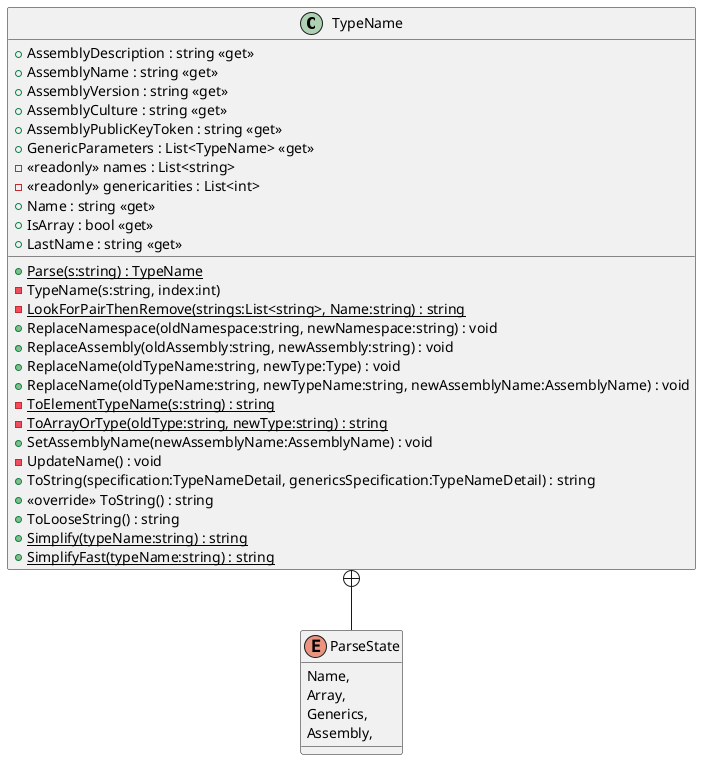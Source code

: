 @startuml
class TypeName {
    + AssemblyDescription : string <<get>>
    + AssemblyName : string <<get>>
    + AssemblyVersion : string <<get>>
    + AssemblyCulture : string <<get>>
    + AssemblyPublicKeyToken : string <<get>>
    + GenericParameters : List<TypeName> <<get>>
    - <<readonly>> names : List<string>
    - <<readonly>> genericarities : List<int>
    + Name : string <<get>>
    + IsArray : bool <<get>>
    + LastName : string <<get>>
    + {static} Parse(s:string) : TypeName
    - TypeName(s:string, index:int)
    - {static} LookForPairThenRemove(strings:List<string>, Name:string) : string
    + ReplaceNamespace(oldNamespace:string, newNamespace:string) : void
    + ReplaceAssembly(oldAssembly:string, newAssembly:string) : void
    + ReplaceName(oldTypeName:string, newType:Type) : void
    + ReplaceName(oldTypeName:string, newTypeName:string, newAssemblyName:AssemblyName) : void
    {static} - ToElementTypeName(s:string) : string
    {static} - ToArrayOrType(oldType:string, newType:string) : string
    + SetAssemblyName(newAssemblyName:AssemblyName) : void
    - UpdateName() : void
    + ToString(specification:TypeNameDetail, genericsSpecification:TypeNameDetail) : string
    + <<override>> ToString() : string
    + ToLooseString() : string
    + {static} Simplify(typeName:string) : string
    + {static} SimplifyFast(typeName:string) : string
}
enum ParseState {
    Name,
    Array,
    Generics,
    Assembly,
}
TypeName +-- ParseState
@enduml
